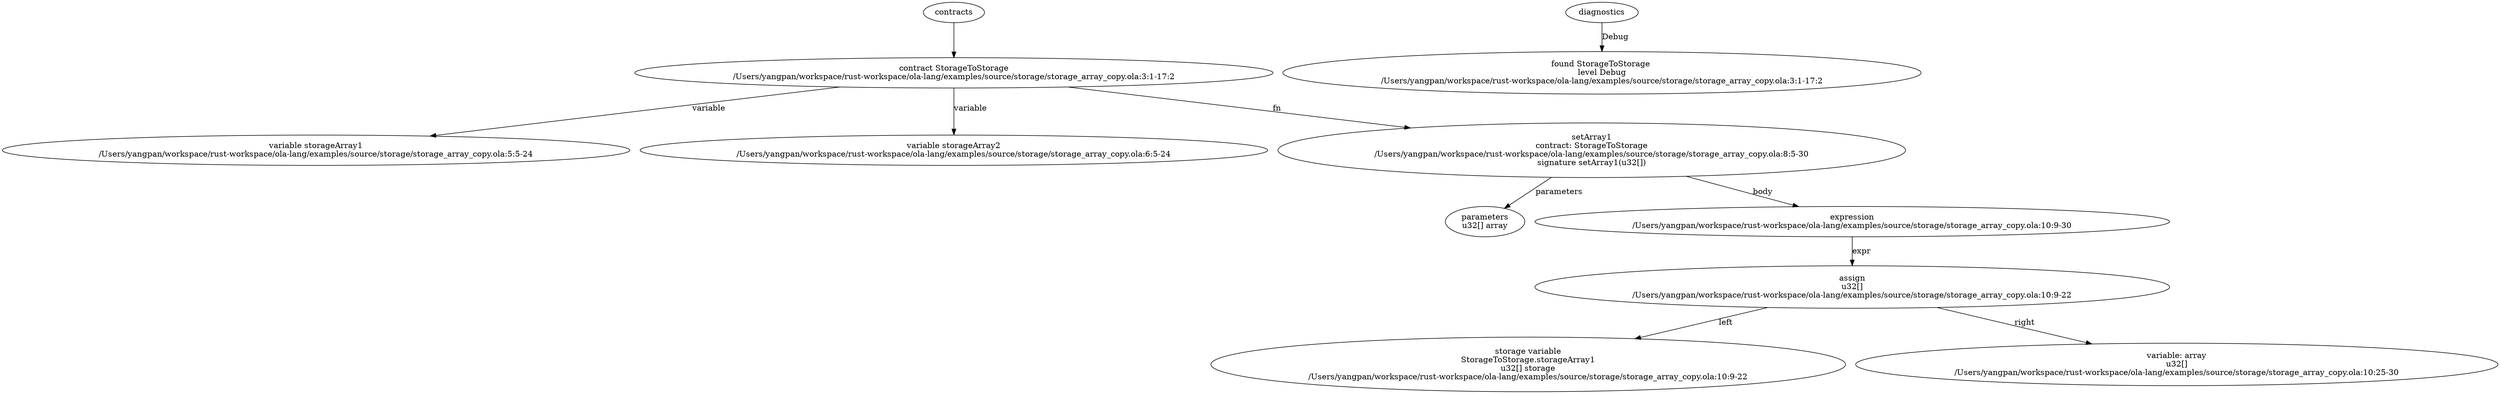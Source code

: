 strict digraph "/Users/yangpan/workspace/rust-workspace/ola-lang/examples/source/storage/storage_array_copy.ola" {
	contract [label="contract StorageToStorage\n/Users/yangpan/workspace/rust-workspace/ola-lang/examples/source/storage/storage_array_copy.ola:3:1-17:2"]
	var [label="variable storageArray1\n/Users/yangpan/workspace/rust-workspace/ola-lang/examples/source/storage/storage_array_copy.ola:5:5-24"]
	var_3 [label="variable storageArray2\n/Users/yangpan/workspace/rust-workspace/ola-lang/examples/source/storage/storage_array_copy.ola:6:5-24"]
	setArray1 [label="setArray1\ncontract: StorageToStorage\n/Users/yangpan/workspace/rust-workspace/ola-lang/examples/source/storage/storage_array_copy.ola:8:5-30\nsignature setArray1(u32[])"]
	parameters [label="parameters\nu32[] array"]
	expr [label="expression\n/Users/yangpan/workspace/rust-workspace/ola-lang/examples/source/storage/storage_array_copy.ola:10:9-30"]
	assign [label="assign\nu32[]\n/Users/yangpan/workspace/rust-workspace/ola-lang/examples/source/storage/storage_array_copy.ola:10:9-22"]
	storage_var [label="storage variable\nStorageToStorage.storageArray1\nu32[] storage\n/Users/yangpan/workspace/rust-workspace/ola-lang/examples/source/storage/storage_array_copy.ola:10:9-22"]
	variable [label="variable: array\nu32[]\n/Users/yangpan/workspace/rust-workspace/ola-lang/examples/source/storage/storage_array_copy.ola:10:25-30"]
	diagnostic [label="found StorageToStorage \nlevel Debug\n/Users/yangpan/workspace/rust-workspace/ola-lang/examples/source/storage/storage_array_copy.ola:3:1-17:2"]
	contracts -> contract
	contract -> var [label="variable"]
	contract -> var_3 [label="variable"]
	contract -> setArray1 [label="fn"]
	setArray1 -> parameters [label="parameters"]
	setArray1 -> expr [label="body"]
	expr -> assign [label="expr"]
	assign -> storage_var [label="left"]
	assign -> variable [label="right"]
	diagnostics -> diagnostic [label="Debug"]
}
